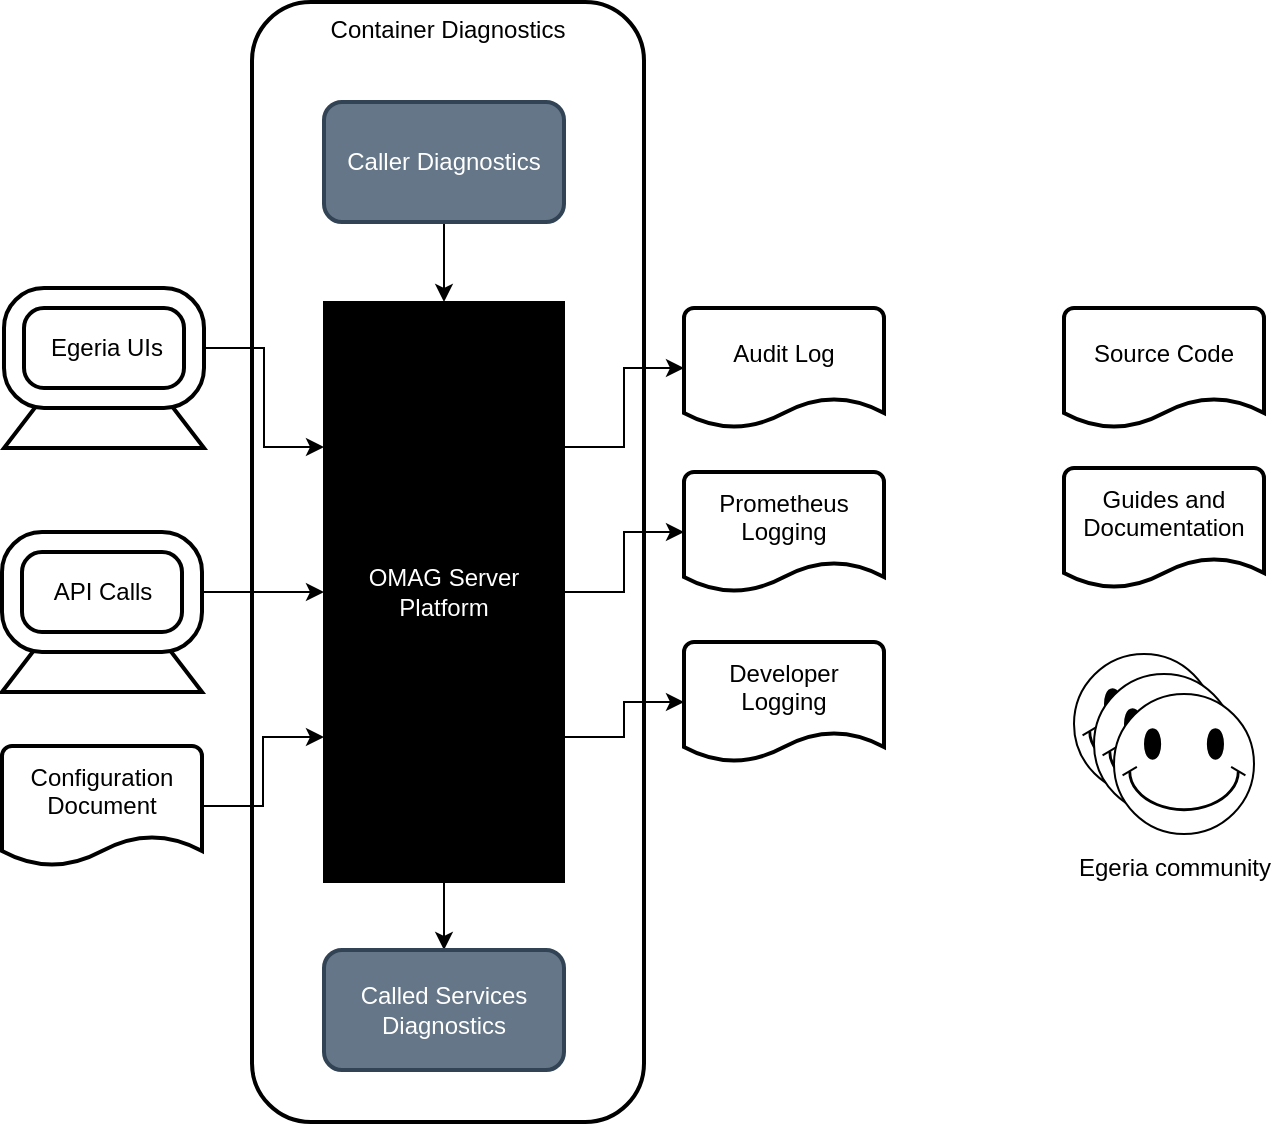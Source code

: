 <mxfile version="14.5.1" type="device" pages="2"><diagram id="1YHvJM6JdmQhIbN05X3f" name="diagnostic-sources"><mxGraphModel dx="1106" dy="787" grid="1" gridSize="10" guides="1" tooltips="1" connect="1" arrows="1" fold="1" page="1" pageScale="1" pageWidth="827" pageHeight="1169" math="0" shadow="0"><root><mxCell id="0"/><mxCell id="1" parent="0"/><mxCell id="Pc-WU1ZiUGM9-UJ-Pe8R-5" value="Container Diagnostics" style="rounded=1;whiteSpace=wrap;html=1;strokeWidth=2;align=center;fillColor=none;verticalAlign=top;" vertex="1" parent="1"><mxGeometry x="265" y="260" width="196" height="560" as="geometry"/></mxCell><mxCell id="mTaWC9bGOZLNiOwDKI32-23" value="" style="verticalLabelPosition=bottom;verticalAlign=top;html=1;shape=trapezoid;perimeter=trapezoidPerimeter;whiteSpace=wrap;size=0.23;arcSize=10;flipV=1;align=center;direction=west;strokeWidth=2;" vertex="1" parent="1"><mxGeometry x="140" y="575" width="100" height="30" as="geometry"/></mxCell><mxCell id="mTaWC9bGOZLNiOwDKI32-26" style="edgeStyle=orthogonalEdgeStyle;rounded=0;orthogonalLoop=1;jettySize=auto;html=1;entryX=0;entryY=0.5;entryDx=0;entryDy=0;entryPerimeter=0;fontColor=#000000;exitX=1;exitY=0.25;exitDx=0;exitDy=0;" edge="1" parent="1" source="mTaWC9bGOZLNiOwDKI32-18" target="mTaWC9bGOZLNiOwDKI32-19"><mxGeometry relative="1" as="geometry"/></mxCell><mxCell id="mTaWC9bGOZLNiOwDKI32-27" style="edgeStyle=orthogonalEdgeStyle;rounded=0;orthogonalLoop=1;jettySize=auto;html=1;fontColor=#000000;" edge="1" parent="1" source="mTaWC9bGOZLNiOwDKI32-18" target="mTaWC9bGOZLNiOwDKI32-20"><mxGeometry relative="1" as="geometry"/></mxCell><mxCell id="mTaWC9bGOZLNiOwDKI32-31" style="edgeStyle=orthogonalEdgeStyle;rounded=0;orthogonalLoop=1;jettySize=auto;html=1;fontColor=#000000;exitX=1;exitY=0.75;exitDx=0;exitDy=0;" edge="1" parent="1" source="mTaWC9bGOZLNiOwDKI32-18" target="mTaWC9bGOZLNiOwDKI32-28"><mxGeometry relative="1" as="geometry"/></mxCell><mxCell id="Pc-WU1ZiUGM9-UJ-Pe8R-4" style="edgeStyle=orthogonalEdgeStyle;rounded=0;orthogonalLoop=1;jettySize=auto;html=1;exitX=0.5;exitY=1;exitDx=0;exitDy=0;fontColor=#FFFFFF;" edge="1" parent="1" source="mTaWC9bGOZLNiOwDKI32-18" target="Pc-WU1ZiUGM9-UJ-Pe8R-3"><mxGeometry relative="1" as="geometry"/></mxCell><mxCell id="mTaWC9bGOZLNiOwDKI32-18" value="OMAG Server Platform" style="rounded=0;whiteSpace=wrap;html=1;align=center;fillColor=#000000;fontColor=#FFFFFF;" vertex="1" parent="1"><mxGeometry x="301" y="410" width="120" height="290" as="geometry"/></mxCell><mxCell id="mTaWC9bGOZLNiOwDKI32-19" value="Audit Log&lt;br&gt;&amp;nbsp;" style="strokeWidth=2;html=1;shape=mxgraph.flowchart.document2;whiteSpace=wrap;size=0.25;align=center;" vertex="1" parent="1"><mxGeometry x="481" y="413" width="100" height="60" as="geometry"/></mxCell><mxCell id="mTaWC9bGOZLNiOwDKI32-20" value="Prometheus Logging&lt;br&gt;&amp;nbsp;" style="strokeWidth=2;html=1;shape=mxgraph.flowchart.document2;whiteSpace=wrap;size=0.25;align=center;" vertex="1" parent="1"><mxGeometry x="481" y="495" width="100" height="60" as="geometry"/></mxCell><mxCell id="mTaWC9bGOZLNiOwDKI32-21" value="Source Code&lt;br&gt;&amp;nbsp;" style="strokeWidth=2;html=1;shape=mxgraph.flowchart.document2;whiteSpace=wrap;size=0.25;align=center;" vertex="1" parent="1"><mxGeometry x="671" y="413" width="100" height="60" as="geometry"/></mxCell><mxCell id="mTaWC9bGOZLNiOwDKI32-25" style="edgeStyle=orthogonalEdgeStyle;rounded=0;orthogonalLoop=1;jettySize=auto;html=1;entryX=0;entryY=0.5;entryDx=0;entryDy=0;fontColor=#000000;" edge="1" parent="1" source="mTaWC9bGOZLNiOwDKI32-22" target="mTaWC9bGOZLNiOwDKI32-18"><mxGeometry relative="1" as="geometry"/></mxCell><mxCell id="mTaWC9bGOZLNiOwDKI32-22" value="" style="verticalLabelPosition=bottom;verticalAlign=top;html=1;shape=mxgraph.basic.rounded_frame;dx=10;align=center;strokeWidth=2;" vertex="1" parent="1"><mxGeometry x="140" y="525" width="100" height="60" as="geometry"/></mxCell><mxCell id="mTaWC9bGOZLNiOwDKI32-24" value="API Calls" style="text;html=1;align=center;verticalAlign=middle;resizable=0;points=[];autosize=1;" vertex="1" parent="1"><mxGeometry x="160" y="545" width="60" height="20" as="geometry"/></mxCell><mxCell id="mTaWC9bGOZLNiOwDKI32-28" value="Developer Logging&lt;br&gt;&amp;nbsp;" style="strokeWidth=2;html=1;shape=mxgraph.flowchart.document2;whiteSpace=wrap;size=0.25;align=center;" vertex="1" parent="1"><mxGeometry x="481" y="580" width="100" height="60" as="geometry"/></mxCell><mxCell id="mTaWC9bGOZLNiOwDKI32-30" style="edgeStyle=orthogonalEdgeStyle;rounded=0;orthogonalLoop=1;jettySize=auto;html=1;entryX=0;entryY=0.75;entryDx=0;entryDy=0;fontColor=#000000;" edge="1" parent="1" source="mTaWC9bGOZLNiOwDKI32-29" target="mTaWC9bGOZLNiOwDKI32-18"><mxGeometry relative="1" as="geometry"/></mxCell><mxCell id="mTaWC9bGOZLNiOwDKI32-29" value="Configuration Document&lt;br&gt;&amp;nbsp;" style="strokeWidth=2;html=1;shape=mxgraph.flowchart.document2;whiteSpace=wrap;size=0.25;align=center;" vertex="1" parent="1"><mxGeometry x="140" y="632" width="100" height="60" as="geometry"/></mxCell><mxCell id="mTaWC9bGOZLNiOwDKI32-32" value="" style="verticalLabelPosition=bottom;verticalAlign=top;html=1;shape=mxgraph.basic.smiley;align=center;" vertex="1" parent="1"><mxGeometry x="676" y="586" width="70" height="70" as="geometry"/></mxCell><mxCell id="mTaWC9bGOZLNiOwDKI32-33" value="" style="verticalLabelPosition=bottom;verticalAlign=top;html=1;shape=mxgraph.basic.smiley;align=center;" vertex="1" parent="1"><mxGeometry x="686" y="596" width="70" height="70" as="geometry"/></mxCell><mxCell id="mTaWC9bGOZLNiOwDKI32-34" value="" style="verticalLabelPosition=bottom;verticalAlign=top;html=1;shape=mxgraph.basic.smiley;align=center;" vertex="1" parent="1"><mxGeometry x="696" y="606" width="70" height="70" as="geometry"/></mxCell><mxCell id="mTaWC9bGOZLNiOwDKI32-35" value="Egeria community" style="text;html=1;align=center;verticalAlign=middle;resizable=0;points=[];autosize=1;fontColor=#000000;" vertex="1" parent="1"><mxGeometry x="671" y="683" width="110" height="20" as="geometry"/></mxCell><mxCell id="mTaWC9bGOZLNiOwDKI32-36" value="Guides and Documentation&lt;br&gt;&amp;nbsp;" style="strokeWidth=2;html=1;shape=mxgraph.flowchart.document2;whiteSpace=wrap;size=0.25;align=center;" vertex="1" parent="1"><mxGeometry x="671" y="493" width="100" height="60" as="geometry"/></mxCell><mxCell id="mTaWC9bGOZLNiOwDKI32-37" value="" style="verticalLabelPosition=bottom;verticalAlign=top;html=1;shape=trapezoid;perimeter=trapezoidPerimeter;whiteSpace=wrap;size=0.23;arcSize=10;flipV=1;align=center;direction=west;strokeWidth=2;" vertex="1" parent="1"><mxGeometry x="141" y="453" width="100" height="30" as="geometry"/></mxCell><mxCell id="mTaWC9bGOZLNiOwDKI32-38" style="edgeStyle=orthogonalEdgeStyle;rounded=0;orthogonalLoop=1;jettySize=auto;html=1;entryX=0;entryY=0.25;entryDx=0;entryDy=0;fontColor=#000000;exitX=1;exitY=0.5;exitDx=0;exitDy=0;exitPerimeter=0;" edge="1" parent="1" source="mTaWC9bGOZLNiOwDKI32-39" target="mTaWC9bGOZLNiOwDKI32-18"><mxGeometry relative="1" as="geometry"><mxPoint x="27" y="370" as="targetPoint"/><mxPoint x="27" y="330" as="sourcePoint"/></mxGeometry></mxCell><mxCell id="mTaWC9bGOZLNiOwDKI32-39" value="" style="verticalLabelPosition=bottom;verticalAlign=top;html=1;shape=mxgraph.basic.rounded_frame;dx=10;align=center;strokeWidth=2;" vertex="1" parent="1"><mxGeometry x="141" y="403" width="100" height="60" as="geometry"/></mxCell><mxCell id="mTaWC9bGOZLNiOwDKI32-40" value="Egeria UIs" style="text;html=1;align=center;verticalAlign=middle;resizable=0;points=[];autosize=1;" vertex="1" parent="1"><mxGeometry x="157" y="423" width="70" height="20" as="geometry"/></mxCell><mxCell id="Pc-WU1ZiUGM9-UJ-Pe8R-2" style="edgeStyle=orthogonalEdgeStyle;rounded=0;orthogonalLoop=1;jettySize=auto;html=1;entryX=0.5;entryY=0;entryDx=0;entryDy=0;fontColor=#FFFFFF;" edge="1" parent="1" source="Pc-WU1ZiUGM9-UJ-Pe8R-1" target="mTaWC9bGOZLNiOwDKI32-18"><mxGeometry relative="1" as="geometry"/></mxCell><mxCell id="Pc-WU1ZiUGM9-UJ-Pe8R-1" value="Caller Diagnostics" style="rounded=1;whiteSpace=wrap;html=1;strokeWidth=2;fillColor=#647687;fontColor=#ffffff;align=center;strokeColor=#314354;" vertex="1" parent="1"><mxGeometry x="301" y="310" width="120" height="60" as="geometry"/></mxCell><mxCell id="Pc-WU1ZiUGM9-UJ-Pe8R-3" value="Called Services Diagnostics" style="rounded=1;whiteSpace=wrap;html=1;strokeWidth=2;fillColor=#647687;fontColor=#ffffff;align=center;strokeColor=#314354;" vertex="1" parent="1"><mxGeometry x="301" y="734" width="120" height="60" as="geometry"/></mxCell></root></mxGraphModel></diagram><diagram id="swhyjYUeKy6fQXURkowZ" name="diagnostic-process"><mxGraphModel dx="1106" dy="787" grid="1" gridSize="10" guides="1" tooltips="1" connect="1" arrows="1" fold="1" page="1" pageScale="1" pageWidth="827" pageHeight="1169" math="0" shadow="0"><root><mxCell id="fo-PyP31qlLtmNvHCgfN-0"/><mxCell id="fo-PyP31qlLtmNvHCgfN-1" parent="fo-PyP31qlLtmNvHCgfN-0"/><mxCell id="fo-PyP31qlLtmNvHCgfN-6" value="Information Gathering" style="rounded=1;whiteSpace=wrap;html=1;strokeWidth=2;fillColor=#000000;align=center;fontColor=#FFFFFF;verticalAlign=top;fontStyle=1" vertex="1" parent="fo-PyP31qlLtmNvHCgfN-1"><mxGeometry x="50" y="50" width="480" height="150" as="geometry"/></mxCell><mxCell id="fo-PyP31qlLtmNvHCgfN-3" value="Clarify the problem" style="rounded=1;whiteSpace=wrap;html=1;strokeWidth=2;align=center;" vertex="1" parent="fo-PyP31qlLtmNvHCgfN-1"><mxGeometry x="80" y="110" width="120" height="60" as="geometry"/></mxCell><mxCell id="fo-PyP31qlLtmNvHCgfN-4" value="Classify the problem" style="rounded=1;whiteSpace=wrap;html=1;strokeWidth=2;align=center;" vertex="1" parent="fo-PyP31qlLtmNvHCgfN-1"><mxGeometry x="230" y="110" width="120" height="60" as="geometry"/></mxCell><mxCell id="fo-PyP31qlLtmNvHCgfN-5" value="Gather diagnostics" style="rounded=1;whiteSpace=wrap;html=1;strokeWidth=2;align=center;" vertex="1" parent="fo-PyP31qlLtmNvHCgfN-1"><mxGeometry x="380" y="110" width="120" height="60" as="geometry"/></mxCell><mxCell id="fo-PyP31qlLtmNvHCgfN-7" value="Information Integration and Interpretation" style="rounded=1;whiteSpace=wrap;html=1;strokeWidth=2;fillColor=#000000;align=center;fontColor=#FFFFFF;verticalAlign=top;fontStyle=1" vertex="1" parent="fo-PyP31qlLtmNvHCgfN-1"><mxGeometry x="50" y="240" width="480" height="150" as="geometry"/></mxCell><mxCell id="fo-PyP31qlLtmNvHCgfN-9" value="Understand correct behavior" style="rounded=1;whiteSpace=wrap;html=1;strokeWidth=2;align=center;" vertex="1" parent="fo-PyP31qlLtmNvHCgfN-1"><mxGeometry x="80" y="300" width="120" height="60" as="geometry"/></mxCell><mxCell id="fo-PyP31qlLtmNvHCgfN-10" value="Understand actual behavior" style="rounded=1;whiteSpace=wrap;html=1;strokeWidth=2;align=center;" vertex="1" parent="fo-PyP31qlLtmNvHCgfN-1"><mxGeometry x="230" y="300" width="120" height="60" as="geometry"/></mxCell><mxCell id="fo-PyP31qlLtmNvHCgfN-11" value="Classify the&lt;br&gt;behavior" style="rounded=1;whiteSpace=wrap;html=1;strokeWidth=2;align=center;" vertex="1" parent="fo-PyP31qlLtmNvHCgfN-1"><mxGeometry x="380" y="300" width="120" height="60" as="geometry"/></mxCell><mxCell id="fo-PyP31qlLtmNvHCgfN-12" value="" style="shape=flexArrow;endArrow=classic;html=1;fontColor=#FFFFFF;exitX=0.5;exitY=1;exitDx=0;exitDy=0;fillColor=#1ba1e2;strokeColor=#006EAF;" edge="1" parent="fo-PyP31qlLtmNvHCgfN-1" source="fo-PyP31qlLtmNvHCgfN-6" target="fo-PyP31qlLtmNvHCgfN-7"><mxGeometry width="50" height="50" relative="1" as="geometry"><mxPoint x="390" y="420" as="sourcePoint"/><mxPoint x="440" y="370" as="targetPoint"/></mxGeometry></mxCell><mxCell id="fo-PyP31qlLtmNvHCgfN-13" value="Taking Action" style="rounded=1;whiteSpace=wrap;html=1;strokeWidth=2;fillColor=#000000;align=center;fontColor=#FFFFFF;verticalAlign=top;fontStyle=1" vertex="1" parent="fo-PyP31qlLtmNvHCgfN-1"><mxGeometry x="50" y="430" width="480" height="150" as="geometry"/></mxCell><mxCell id="fo-PyP31qlLtmNvHCgfN-14" value="Agree necessary&lt;br&gt;changes" style="rounded=1;whiteSpace=wrap;html=1;strokeWidth=2;align=center;" vertex="1" parent="fo-PyP31qlLtmNvHCgfN-1"><mxGeometry x="80" y="490" width="120" height="60" as="geometry"/></mxCell><mxCell id="fo-PyP31qlLtmNvHCgfN-15" value="Make necessary&lt;br&gt;changes" style="rounded=1;whiteSpace=wrap;html=1;strokeWidth=2;align=center;" vertex="1" parent="fo-PyP31qlLtmNvHCgfN-1"><mxGeometry x="230" y="490" width="120" height="60" as="geometry"/></mxCell><mxCell id="fo-PyP31qlLtmNvHCgfN-16" value="Monitor&lt;br&gt;results" style="rounded=1;whiteSpace=wrap;html=1;strokeWidth=2;align=center;" vertex="1" parent="fo-PyP31qlLtmNvHCgfN-1"><mxGeometry x="380" y="490" width="120" height="60" as="geometry"/></mxCell><mxCell id="fo-PyP31qlLtmNvHCgfN-17" value="" style="shape=flexArrow;endArrow=classic;html=1;fontColor=#FFFFFF;exitX=0.5;exitY=1;exitDx=0;exitDy=0;fillColor=#1ba1e2;strokeColor=#006EAF;" edge="1" parent="fo-PyP31qlLtmNvHCgfN-1" source="fo-PyP31qlLtmNvHCgfN-7" target="fo-PyP31qlLtmNvHCgfN-13"><mxGeometry width="50" height="50" relative="1" as="geometry"><mxPoint x="390" y="420" as="sourcePoint"/><mxPoint x="440" y="370" as="targetPoint"/></mxGeometry></mxCell><mxCell id="fo-PyP31qlLtmNvHCgfN-18" value="" style="shape=flexArrow;endArrow=classic;html=1;fontColor=#FFFFFF;exitX=1;exitY=0.5;exitDx=0;exitDy=0;entryX=1;entryY=0.5;entryDx=0;entryDy=0;fillColor=#1ba1e2;strokeColor=#006EAF;" edge="1" parent="fo-PyP31qlLtmNvHCgfN-1" source="fo-PyP31qlLtmNvHCgfN-13" target="fo-PyP31qlLtmNvHCgfN-6"><mxGeometry width="50" height="50" relative="1" as="geometry"><mxPoint x="390" y="420" as="sourcePoint"/><mxPoint x="440" y="370" as="targetPoint"/><Array as="points"><mxPoint x="590" y="505"/><mxPoint x="590" y="125"/></Array></mxGeometry></mxCell></root></mxGraphModel></diagram></mxfile>